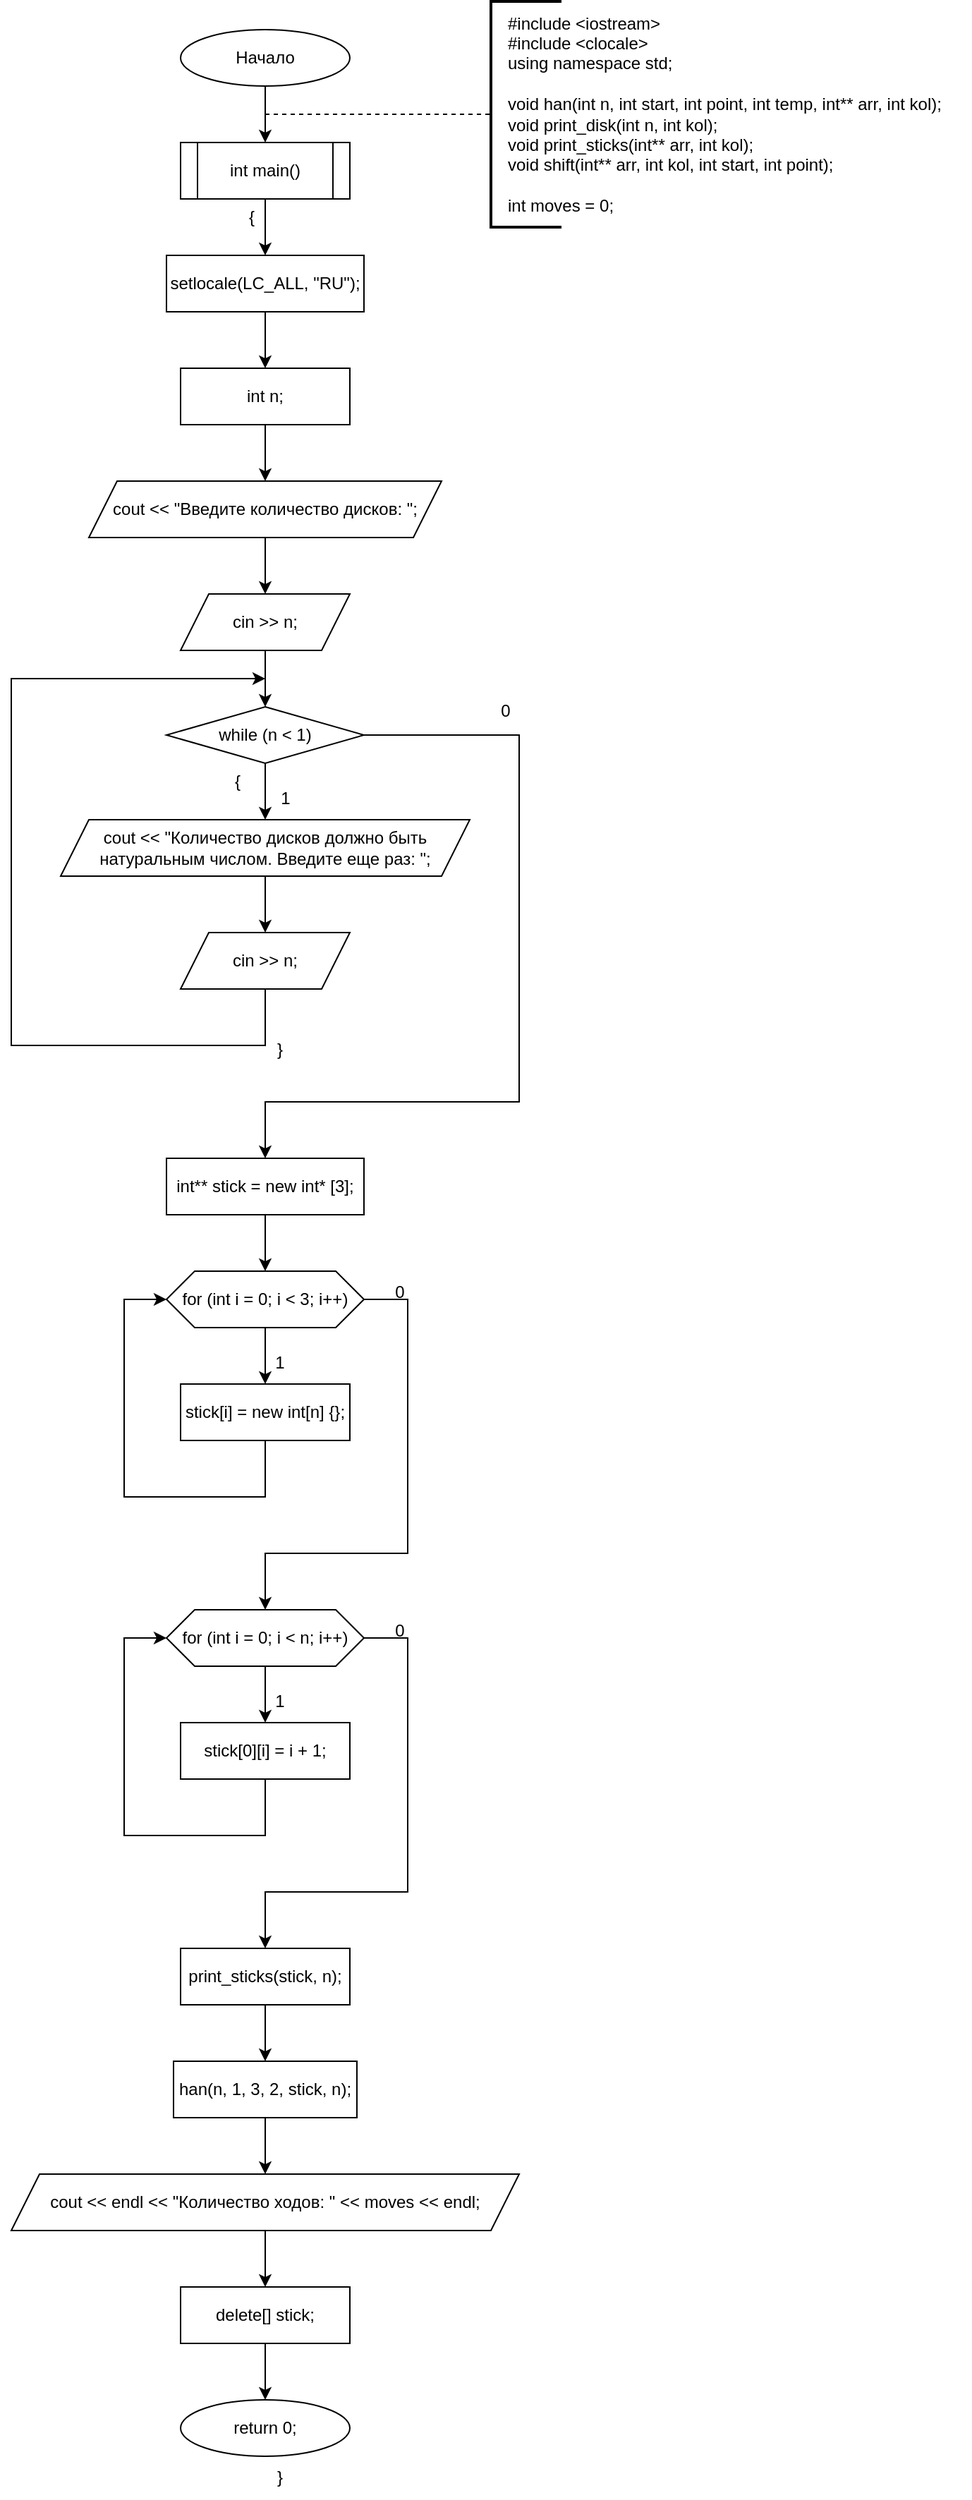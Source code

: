 <mxfile version="25.0.2" pages="5">
  <diagram name="main" id="R-XCf1FRKhRP9_Hldng-">
    <mxGraphModel dx="1985" dy="1103" grid="1" gridSize="10" guides="1" tooltips="1" connect="1" arrows="1" fold="1" page="1" pageScale="1" pageWidth="827" pageHeight="1169" math="0" shadow="0">
      <root>
        <mxCell id="0" />
        <mxCell id="1" parent="0" />
        <mxCell id="H9rhtWpWF6AM6VEwLBvT-4" value="" style="edgeStyle=orthogonalEdgeStyle;rounded=0;orthogonalLoop=1;jettySize=auto;html=1;" parent="1" source="H9rhtWpWF6AM6VEwLBvT-2" target="H9rhtWpWF6AM6VEwLBvT-3" edge="1">
          <mxGeometry relative="1" as="geometry" />
        </mxCell>
        <mxCell id="H9rhtWpWF6AM6VEwLBvT-2" value="Начало" style="ellipse;whiteSpace=wrap;html=1;" parent="1" vertex="1">
          <mxGeometry x="340" y="40" width="120" height="40" as="geometry" />
        </mxCell>
        <mxCell id="H9rhtWpWF6AM6VEwLBvT-10" value="" style="edgeStyle=orthogonalEdgeStyle;rounded=0;orthogonalLoop=1;jettySize=auto;html=1;" parent="1" source="H9rhtWpWF6AM6VEwLBvT-3" target="H9rhtWpWF6AM6VEwLBvT-9" edge="1">
          <mxGeometry relative="1" as="geometry" />
        </mxCell>
        <mxCell id="H9rhtWpWF6AM6VEwLBvT-3" value="int main()" style="shape=process;whiteSpace=wrap;html=1;backgroundOutline=1;" parent="1" vertex="1">
          <mxGeometry x="340" y="120" width="120" height="40" as="geometry" />
        </mxCell>
        <mxCell id="H9rhtWpWF6AM6VEwLBvT-6" value="" style="strokeWidth=2;html=1;shape=mxgraph.flowchart.annotation_1;align=left;pointerEvents=1;" parent="1" vertex="1">
          <mxGeometry x="560" y="20" width="50" height="160" as="geometry" />
        </mxCell>
        <mxCell id="H9rhtWpWF6AM6VEwLBvT-7" value="&lt;div&gt;#include &amp;lt;iostream&amp;gt;&lt;/div&gt;&lt;div&gt;#include &amp;lt;clocale&amp;gt;&lt;/div&gt;&lt;div&gt;using namespace std;&lt;/div&gt;&lt;div&gt;&lt;br&gt;&lt;/div&gt;&lt;div&gt;void han(int n, int start, int point, int temp, int** arr, int kol);&lt;/div&gt;&lt;div&gt;void print_disk(int n, int kol);&lt;/div&gt;&lt;div&gt;void print_sticks(int** arr, int kol);&lt;/div&gt;&lt;div&gt;void shift(int** arr, int kol, int start, int point);&lt;/div&gt;&lt;div&gt;&lt;br&gt;&lt;/div&gt;&lt;div&gt;int moves = 0;&lt;/div&gt;" style="text;html=1;align=left;verticalAlign=middle;resizable=0;points=[];autosize=1;strokeColor=none;fillColor=none;" parent="1" vertex="1">
          <mxGeometry x="570" y="20" width="330" height="160" as="geometry" />
        </mxCell>
        <mxCell id="H9rhtWpWF6AM6VEwLBvT-8" value="" style="endArrow=none;dashed=1;html=1;rounded=0;entryX=0;entryY=0.5;entryDx=0;entryDy=0;entryPerimeter=0;" parent="1" target="H9rhtWpWF6AM6VEwLBvT-6" edge="1">
          <mxGeometry width="50" height="50" relative="1" as="geometry">
            <mxPoint x="400" y="100" as="sourcePoint" />
            <mxPoint x="540" y="90" as="targetPoint" />
          </mxGeometry>
        </mxCell>
        <mxCell id="H9rhtWpWF6AM6VEwLBvT-13" value="" style="edgeStyle=orthogonalEdgeStyle;rounded=0;orthogonalLoop=1;jettySize=auto;html=1;" parent="1" source="H9rhtWpWF6AM6VEwLBvT-9" target="H9rhtWpWF6AM6VEwLBvT-12" edge="1">
          <mxGeometry relative="1" as="geometry" />
        </mxCell>
        <mxCell id="H9rhtWpWF6AM6VEwLBvT-9" value="setlocale(LC_ALL, &quot;RU&quot;);" style="whiteSpace=wrap;html=1;" parent="1" vertex="1">
          <mxGeometry x="330" y="200" width="140" height="40" as="geometry" />
        </mxCell>
        <mxCell id="H9rhtWpWF6AM6VEwLBvT-11" value="{" style="text;html=1;align=center;verticalAlign=middle;resizable=0;points=[];autosize=1;strokeColor=none;fillColor=none;" parent="1" vertex="1">
          <mxGeometry x="375" y="158" width="30" height="30" as="geometry" />
        </mxCell>
        <mxCell id="H9rhtWpWF6AM6VEwLBvT-15" value="" style="edgeStyle=orthogonalEdgeStyle;rounded=0;orthogonalLoop=1;jettySize=auto;html=1;" parent="1" source="H9rhtWpWF6AM6VEwLBvT-12" target="H9rhtWpWF6AM6VEwLBvT-14" edge="1">
          <mxGeometry relative="1" as="geometry" />
        </mxCell>
        <mxCell id="H9rhtWpWF6AM6VEwLBvT-12" value="int n;" style="whiteSpace=wrap;html=1;" parent="1" vertex="1">
          <mxGeometry x="340" y="280" width="120" height="40" as="geometry" />
        </mxCell>
        <mxCell id="H9rhtWpWF6AM6VEwLBvT-17" value="" style="edgeStyle=orthogonalEdgeStyle;rounded=0;orthogonalLoop=1;jettySize=auto;html=1;" parent="1" source="H9rhtWpWF6AM6VEwLBvT-14" target="H9rhtWpWF6AM6VEwLBvT-16" edge="1">
          <mxGeometry relative="1" as="geometry" />
        </mxCell>
        <mxCell id="H9rhtWpWF6AM6VEwLBvT-14" value="cout &amp;lt;&amp;lt; &quot;Введите количество дисков: &quot;;" style="shape=parallelogram;perimeter=parallelogramPerimeter;whiteSpace=wrap;html=1;fixedSize=1;" parent="1" vertex="1">
          <mxGeometry x="275" y="360" width="250" height="40" as="geometry" />
        </mxCell>
        <mxCell id="H9rhtWpWF6AM6VEwLBvT-19" value="" style="edgeStyle=orthogonalEdgeStyle;rounded=0;orthogonalLoop=1;jettySize=auto;html=1;" parent="1" source="H9rhtWpWF6AM6VEwLBvT-16" target="H9rhtWpWF6AM6VEwLBvT-18" edge="1">
          <mxGeometry relative="1" as="geometry" />
        </mxCell>
        <mxCell id="H9rhtWpWF6AM6VEwLBvT-16" value="cin &amp;gt;&amp;gt; n;" style="shape=parallelogram;perimeter=parallelogramPerimeter;whiteSpace=wrap;html=1;fixedSize=1;" parent="1" vertex="1">
          <mxGeometry x="340" y="440" width="120" height="40" as="geometry" />
        </mxCell>
        <mxCell id="H9rhtWpWF6AM6VEwLBvT-21" value="" style="edgeStyle=orthogonalEdgeStyle;rounded=0;orthogonalLoop=1;jettySize=auto;html=1;" parent="1" source="H9rhtWpWF6AM6VEwLBvT-18" target="H9rhtWpWF6AM6VEwLBvT-20" edge="1">
          <mxGeometry relative="1" as="geometry" />
        </mxCell>
        <mxCell id="H9rhtWpWF6AM6VEwLBvT-28" style="edgeStyle=orthogonalEdgeStyle;rounded=0;orthogonalLoop=1;jettySize=auto;html=1;entryX=0.5;entryY=0;entryDx=0;entryDy=0;" parent="1" source="H9rhtWpWF6AM6VEwLBvT-18" target="_geoBG7OZAHI1OZU9FID-2" edge="1">
          <mxGeometry relative="1" as="geometry">
            <mxPoint x="400" y="840" as="targetPoint" />
            <Array as="points">
              <mxPoint x="580" y="540" />
              <mxPoint x="580" y="800" />
              <mxPoint x="400" y="800" />
            </Array>
          </mxGeometry>
        </mxCell>
        <mxCell id="H9rhtWpWF6AM6VEwLBvT-18" value="while (n &amp;lt; 1)" style="rhombus;whiteSpace=wrap;html=1;" parent="1" vertex="1">
          <mxGeometry x="330" y="520" width="140" height="40" as="geometry" />
        </mxCell>
        <mxCell id="H9rhtWpWF6AM6VEwLBvT-26" value="" style="edgeStyle=orthogonalEdgeStyle;rounded=0;orthogonalLoop=1;jettySize=auto;html=1;" parent="1" source="H9rhtWpWF6AM6VEwLBvT-20" target="H9rhtWpWF6AM6VEwLBvT-25" edge="1">
          <mxGeometry relative="1" as="geometry" />
        </mxCell>
        <mxCell id="H9rhtWpWF6AM6VEwLBvT-20" value="cout &amp;lt;&amp;lt; &quot;Количество дисков должно быть натуральным числом. Введите еще раз: &quot;;" style="shape=parallelogram;perimeter=parallelogramPerimeter;whiteSpace=wrap;html=1;fixedSize=1;" parent="1" vertex="1">
          <mxGeometry x="255" y="600" width="290" height="40" as="geometry" />
        </mxCell>
        <mxCell id="H9rhtWpWF6AM6VEwLBvT-22" value="{" style="text;html=1;align=center;verticalAlign=middle;resizable=0;points=[];autosize=1;strokeColor=none;fillColor=none;" parent="1" vertex="1">
          <mxGeometry x="365" y="558" width="30" height="30" as="geometry" />
        </mxCell>
        <mxCell id="H9rhtWpWF6AM6VEwLBvT-24" value="1" style="text;html=1;align=center;verticalAlign=middle;resizable=0;points=[];autosize=1;strokeColor=none;fillColor=none;" parent="1" vertex="1">
          <mxGeometry x="399" y="570" width="30" height="30" as="geometry" />
        </mxCell>
        <mxCell id="H9rhtWpWF6AM6VEwLBvT-27" style="edgeStyle=orthogonalEdgeStyle;rounded=0;orthogonalLoop=1;jettySize=auto;html=1;" parent="1" source="H9rhtWpWF6AM6VEwLBvT-25" edge="1">
          <mxGeometry relative="1" as="geometry">
            <mxPoint x="400" y="500" as="targetPoint" />
            <Array as="points">
              <mxPoint x="400" y="760" />
              <mxPoint x="220" y="760" />
              <mxPoint x="220" y="500" />
              <mxPoint x="310" y="500" />
            </Array>
          </mxGeometry>
        </mxCell>
        <mxCell id="H9rhtWpWF6AM6VEwLBvT-25" value="cin &amp;gt;&amp;gt; n;" style="shape=parallelogram;perimeter=parallelogramPerimeter;whiteSpace=wrap;html=1;fixedSize=1;" parent="1" vertex="1">
          <mxGeometry x="340" y="680" width="120" height="40" as="geometry" />
        </mxCell>
        <mxCell id="H9rhtWpWF6AM6VEwLBvT-29" value="0" style="text;html=1;align=center;verticalAlign=middle;resizable=0;points=[];autosize=1;strokeColor=none;fillColor=none;" parent="1" vertex="1">
          <mxGeometry x="555" y="508" width="30" height="30" as="geometry" />
        </mxCell>
        <mxCell id="H9rhtWpWF6AM6VEwLBvT-30" value="}" style="text;html=1;align=center;verticalAlign=middle;resizable=0;points=[];autosize=1;strokeColor=none;fillColor=none;" parent="1" vertex="1">
          <mxGeometry x="395" y="748" width="30" height="30" as="geometry" />
        </mxCell>
        <mxCell id="_geoBG7OZAHI1OZU9FID-4" value="" style="edgeStyle=orthogonalEdgeStyle;rounded=0;orthogonalLoop=1;jettySize=auto;html=1;" parent="1" source="_geoBG7OZAHI1OZU9FID-2" target="_geoBG7OZAHI1OZU9FID-3" edge="1">
          <mxGeometry relative="1" as="geometry" />
        </mxCell>
        <mxCell id="_geoBG7OZAHI1OZU9FID-2" value="int** stick = new int* [3];" style="rounded=0;whiteSpace=wrap;html=1;" parent="1" vertex="1">
          <mxGeometry x="330" y="840" width="140" height="40" as="geometry" />
        </mxCell>
        <mxCell id="_geoBG7OZAHI1OZU9FID-6" value="" style="edgeStyle=orthogonalEdgeStyle;rounded=0;orthogonalLoop=1;jettySize=auto;html=1;" parent="1" source="_geoBG7OZAHI1OZU9FID-3" target="_geoBG7OZAHI1OZU9FID-5" edge="1">
          <mxGeometry relative="1" as="geometry" />
        </mxCell>
        <mxCell id="_geoBG7OZAHI1OZU9FID-9" style="edgeStyle=orthogonalEdgeStyle;rounded=0;orthogonalLoop=1;jettySize=auto;html=1;entryX=0.5;entryY=0;entryDx=0;entryDy=0;" parent="1" source="_geoBG7OZAHI1OZU9FID-3" target="_geoBG7OZAHI1OZU9FID-13" edge="1">
          <mxGeometry relative="1" as="geometry">
            <mxPoint x="400" y="1160" as="targetPoint" />
            <Array as="points">
              <mxPoint x="501" y="940" />
              <mxPoint x="501" y="1120" />
              <mxPoint x="400" y="1120" />
            </Array>
          </mxGeometry>
        </mxCell>
        <mxCell id="_geoBG7OZAHI1OZU9FID-3" value="for (int i = 0; i &amp;lt; 3; i++)" style="shape=hexagon;perimeter=hexagonPerimeter2;whiteSpace=wrap;html=1;fixedSize=1;rounded=0;" parent="1" vertex="1">
          <mxGeometry x="330" y="920" width="140" height="40" as="geometry" />
        </mxCell>
        <mxCell id="_geoBG7OZAHI1OZU9FID-8" style="edgeStyle=orthogonalEdgeStyle;rounded=0;orthogonalLoop=1;jettySize=auto;html=1;entryX=0;entryY=0.5;entryDx=0;entryDy=0;" parent="1" source="_geoBG7OZAHI1OZU9FID-5" target="_geoBG7OZAHI1OZU9FID-3" edge="1">
          <mxGeometry relative="1" as="geometry">
            <Array as="points">
              <mxPoint x="400" y="1080" />
              <mxPoint x="300" y="1080" />
              <mxPoint x="300" y="940" />
            </Array>
          </mxGeometry>
        </mxCell>
        <mxCell id="_geoBG7OZAHI1OZU9FID-5" value="stick[i] = new int[n] {};" style="whiteSpace=wrap;html=1;rounded=0;" parent="1" vertex="1">
          <mxGeometry x="340" y="1000" width="120" height="40" as="geometry" />
        </mxCell>
        <mxCell id="_geoBG7OZAHI1OZU9FID-7" value="1" style="text;html=1;align=center;verticalAlign=middle;resizable=0;points=[];autosize=1;strokeColor=none;fillColor=none;" parent="1" vertex="1">
          <mxGeometry x="395" y="970" width="30" height="30" as="geometry" />
        </mxCell>
        <mxCell id="_geoBG7OZAHI1OZU9FID-10" value="0" style="text;html=1;align=center;verticalAlign=middle;resizable=0;points=[];autosize=1;strokeColor=none;fillColor=none;" parent="1" vertex="1">
          <mxGeometry x="480" y="920" width="30" height="30" as="geometry" />
        </mxCell>
        <mxCell id="_geoBG7OZAHI1OZU9FID-11" value="" style="edgeStyle=orthogonalEdgeStyle;rounded=0;orthogonalLoop=1;jettySize=auto;html=1;" parent="1" source="_geoBG7OZAHI1OZU9FID-13" target="_geoBG7OZAHI1OZU9FID-15" edge="1">
          <mxGeometry relative="1" as="geometry" />
        </mxCell>
        <mxCell id="_geoBG7OZAHI1OZU9FID-12" style="edgeStyle=orthogonalEdgeStyle;rounded=0;orthogonalLoop=1;jettySize=auto;html=1;" parent="1" source="_geoBG7OZAHI1OZU9FID-13" target="_geoBG7OZAHI1OZU9FID-18" edge="1">
          <mxGeometry relative="1" as="geometry">
            <mxPoint x="400" y="1400" as="targetPoint" />
            <Array as="points">
              <mxPoint x="501" y="1180" />
              <mxPoint x="501" y="1360" />
            </Array>
          </mxGeometry>
        </mxCell>
        <mxCell id="_geoBG7OZAHI1OZU9FID-13" value="for (int i = 0; i &amp;lt; n; i++)" style="shape=hexagon;perimeter=hexagonPerimeter2;whiteSpace=wrap;html=1;fixedSize=1;rounded=0;" parent="1" vertex="1">
          <mxGeometry x="330" y="1160" width="140" height="40" as="geometry" />
        </mxCell>
        <mxCell id="_geoBG7OZAHI1OZU9FID-14" style="edgeStyle=orthogonalEdgeStyle;rounded=0;orthogonalLoop=1;jettySize=auto;html=1;entryX=0;entryY=0.5;entryDx=0;entryDy=0;" parent="1" source="_geoBG7OZAHI1OZU9FID-15" target="_geoBG7OZAHI1OZU9FID-13" edge="1">
          <mxGeometry relative="1" as="geometry">
            <Array as="points">
              <mxPoint x="400" y="1320" />
              <mxPoint x="300" y="1320" />
              <mxPoint x="300" y="1180" />
            </Array>
          </mxGeometry>
        </mxCell>
        <mxCell id="_geoBG7OZAHI1OZU9FID-15" value="stick[0][i] = i + 1;" style="whiteSpace=wrap;html=1;rounded=0;" parent="1" vertex="1">
          <mxGeometry x="340" y="1240" width="120" height="40" as="geometry" />
        </mxCell>
        <mxCell id="_geoBG7OZAHI1OZU9FID-16" value="1" style="text;html=1;align=center;verticalAlign=middle;resizable=0;points=[];autosize=1;strokeColor=none;fillColor=none;" parent="1" vertex="1">
          <mxGeometry x="395" y="1210" width="30" height="30" as="geometry" />
        </mxCell>
        <mxCell id="_geoBG7OZAHI1OZU9FID-17" value="0" style="text;html=1;align=center;verticalAlign=middle;resizable=0;points=[];autosize=1;strokeColor=none;fillColor=none;" parent="1" vertex="1">
          <mxGeometry x="480" y="1160" width="30" height="30" as="geometry" />
        </mxCell>
        <mxCell id="_geoBG7OZAHI1OZU9FID-20" value="" style="edgeStyle=orthogonalEdgeStyle;rounded=0;orthogonalLoop=1;jettySize=auto;html=1;" parent="1" source="_geoBG7OZAHI1OZU9FID-18" target="_geoBG7OZAHI1OZU9FID-19" edge="1">
          <mxGeometry relative="1" as="geometry" />
        </mxCell>
        <mxCell id="_geoBG7OZAHI1OZU9FID-18" value="print_sticks(stick, n);" style="rounded=0;whiteSpace=wrap;html=1;" parent="1" vertex="1">
          <mxGeometry x="340" y="1400" width="120" height="40" as="geometry" />
        </mxCell>
        <mxCell id="_geoBG7OZAHI1OZU9FID-22" value="" style="edgeStyle=orthogonalEdgeStyle;rounded=0;orthogonalLoop=1;jettySize=auto;html=1;" parent="1" source="_geoBG7OZAHI1OZU9FID-19" target="_geoBG7OZAHI1OZU9FID-21" edge="1">
          <mxGeometry relative="1" as="geometry" />
        </mxCell>
        <mxCell id="_geoBG7OZAHI1OZU9FID-19" value="han(n, 1, 3, 2, stick, n);" style="whiteSpace=wrap;html=1;rounded=0;" parent="1" vertex="1">
          <mxGeometry x="335" y="1480" width="130" height="40" as="geometry" />
        </mxCell>
        <mxCell id="_geoBG7OZAHI1OZU9FID-26" value="" style="edgeStyle=orthogonalEdgeStyle;rounded=0;orthogonalLoop=1;jettySize=auto;html=1;" parent="1" source="_geoBG7OZAHI1OZU9FID-21" target="_geoBG7OZAHI1OZU9FID-25" edge="1">
          <mxGeometry relative="1" as="geometry" />
        </mxCell>
        <mxCell id="_geoBG7OZAHI1OZU9FID-21" value="cout &amp;lt;&amp;lt; endl &amp;lt;&amp;lt; &quot;Количество ходов: &quot; &amp;lt;&amp;lt; moves &amp;lt;&amp;lt; endl;" style="shape=parallelogram;perimeter=parallelogramPerimeter;whiteSpace=wrap;html=1;fixedSize=1;rounded=0;" parent="1" vertex="1">
          <mxGeometry x="220" y="1560" width="360" height="40" as="geometry" />
        </mxCell>
        <mxCell id="_geoBG7OZAHI1OZU9FID-29" style="edgeStyle=orthogonalEdgeStyle;rounded=0;orthogonalLoop=1;jettySize=auto;html=1;entryX=0.5;entryY=0;entryDx=0;entryDy=0;" parent="1" source="_geoBG7OZAHI1OZU9FID-25" target="_geoBG7OZAHI1OZU9FID-27" edge="1">
          <mxGeometry relative="1" as="geometry" />
        </mxCell>
        <mxCell id="_geoBG7OZAHI1OZU9FID-25" value="delete[] stick;" style="whiteSpace=wrap;html=1;rounded=0;" parent="1" vertex="1">
          <mxGeometry x="340" y="1640" width="120" height="40" as="geometry" />
        </mxCell>
        <mxCell id="_geoBG7OZAHI1OZU9FID-27" value="return 0;" style="ellipse;whiteSpace=wrap;html=1;" parent="1" vertex="1">
          <mxGeometry x="340" y="1720" width="120" height="40" as="geometry" />
        </mxCell>
        <mxCell id="_geoBG7OZAHI1OZU9FID-28" value="}" style="text;html=1;align=center;verticalAlign=middle;resizable=0;points=[];autosize=1;strokeColor=none;fillColor=none;" parent="1" vertex="1">
          <mxGeometry x="395" y="1760" width="30" height="30" as="geometry" />
        </mxCell>
      </root>
    </mxGraphModel>
  </diagram>
  <diagram id="Rl37khJuwV0QzOeDqt1m" name="han">
    <mxGraphModel dx="1290" dy="717" grid="1" gridSize="10" guides="1" tooltips="1" connect="1" arrows="1" fold="1" page="1" pageScale="1" pageWidth="827" pageHeight="1169" math="0" shadow="0">
      <root>
        <mxCell id="0" />
        <mxCell id="1" parent="0" />
        <mxCell id="Od5oC1BfrDdQbrpuOZlJ-1" value="" style="group" vertex="1" connectable="0" parent="1">
          <mxGeometry x="150" y="118" width="490" height="652" as="geometry" />
        </mxCell>
        <mxCell id="5HKMuOmTDqT0UAGxYHSq-4" value="" style="edgeStyle=orthogonalEdgeStyle;rounded=0;orthogonalLoop=1;jettySize=auto;html=1;" parent="Od5oC1BfrDdQbrpuOZlJ-1" source="5HKMuOmTDqT0UAGxYHSq-2" target="5HKMuOmTDqT0UAGxYHSq-3" edge="1">
          <mxGeometry relative="1" as="geometry" />
        </mxCell>
        <mxCell id="5HKMuOmTDqT0UAGxYHSq-2" value="void han(int n, int start, int point, int temp, int** arr, int kol)" style="shape=process;whiteSpace=wrap;html=1;backgroundOutline=1;" parent="Od5oC1BfrDdQbrpuOZlJ-1" vertex="1">
          <mxGeometry x="90" width="400" height="40" as="geometry" />
        </mxCell>
        <mxCell id="5HKMuOmTDqT0UAGxYHSq-7" value="" style="edgeStyle=orthogonalEdgeStyle;rounded=0;orthogonalLoop=1;jettySize=auto;html=1;exitX=0;exitY=0.5;exitDx=0;exitDy=0;" parent="Od5oC1BfrDdQbrpuOZlJ-1" source="5HKMuOmTDqT0UAGxYHSq-3" target="egmDh6zG08twZ_tDD0Bn-2" edge="1">
          <mxGeometry relative="1" as="geometry">
            <mxPoint x="170.067" y="162" as="targetPoint" />
          </mxGeometry>
        </mxCell>
        <mxCell id="egmDh6zG08twZ_tDD0Bn-15" style="edgeStyle=orthogonalEdgeStyle;rounded=0;orthogonalLoop=1;jettySize=auto;html=1;" parent="Od5oC1BfrDdQbrpuOZlJ-1" source="5HKMuOmTDqT0UAGxYHSq-3" edge="1">
          <mxGeometry relative="1" as="geometry">
            <mxPoint x="290" y="542" as="targetPoint" />
            <Array as="points">
              <mxPoint x="450" y="102" />
              <mxPoint x="450" y="542" />
            </Array>
          </mxGeometry>
        </mxCell>
        <mxCell id="5HKMuOmTDqT0UAGxYHSq-3" value="if (n != 0)" style="rhombus;whiteSpace=wrap;html=1;" parent="Od5oC1BfrDdQbrpuOZlJ-1" vertex="1">
          <mxGeometry x="250" y="82" width="80" height="40" as="geometry" />
        </mxCell>
        <mxCell id="5HKMuOmTDqT0UAGxYHSq-5" value="{" style="text;html=1;align=center;verticalAlign=middle;resizable=0;points=[];autosize=1;strokeColor=none;fillColor=none;" parent="Od5oC1BfrDdQbrpuOZlJ-1" vertex="1">
          <mxGeometry x="265" y="40" width="30" height="30" as="geometry" />
        </mxCell>
        <mxCell id="5HKMuOmTDqT0UAGxYHSq-10" value="{" style="text;html=1;align=center;verticalAlign=middle;resizable=0;points=[];autosize=1;strokeColor=none;fillColor=none;" parent="Od5oC1BfrDdQbrpuOZlJ-1" vertex="1">
          <mxGeometry x="100" y="132" width="30" height="30" as="geometry" />
        </mxCell>
        <mxCell id="5HKMuOmTDqT0UAGxYHSq-11" value="1" style="text;html=1;align=center;verticalAlign=middle;resizable=0;points=[];autosize=1;strokeColor=none;fillColor=none;" parent="Od5oC1BfrDdQbrpuOZlJ-1" vertex="1">
          <mxGeometry x="125" y="80" width="30" height="30" as="geometry" />
        </mxCell>
        <mxCell id="jeJvNQFjhEywcD10yynz-7" value="0" style="text;html=1;align=center;verticalAlign=middle;resizable=0;points=[];autosize=1;strokeColor=none;fillColor=none;" parent="Od5oC1BfrDdQbrpuOZlJ-1" vertex="1">
          <mxGeometry x="420" y="80" width="30" height="30" as="geometry" />
        </mxCell>
        <mxCell id="jeJvNQFjhEywcD10yynz-9" value="" style="endArrow=classic;html=1;rounded=0;entryX=0.5;entryY=0;entryDx=0;entryDy=0;" parent="Od5oC1BfrDdQbrpuOZlJ-1" target="kvyZ3ZfahlJBGyCsfPPE-1" edge="1">
          <mxGeometry width="50" height="50" relative="1" as="geometry">
            <mxPoint x="290" y="542" as="sourcePoint" />
            <mxPoint x="290" y="582" as="targetPoint" />
          </mxGeometry>
        </mxCell>
        <mxCell id="kvyZ3ZfahlJBGyCsfPPE-1" value="return;" style="ellipse;whiteSpace=wrap;html=1;" parent="Od5oC1BfrDdQbrpuOZlJ-1" vertex="1">
          <mxGeometry x="230" y="582" width="120" height="40" as="geometry" />
        </mxCell>
        <mxCell id="kvyZ3ZfahlJBGyCsfPPE-2" value="}" style="text;html=1;align=center;verticalAlign=middle;resizable=0;points=[];autosize=1;strokeColor=none;fillColor=none;" parent="Od5oC1BfrDdQbrpuOZlJ-1" vertex="1">
          <mxGeometry x="275" y="622" width="30" height="30" as="geometry" />
        </mxCell>
        <mxCell id="egmDh6zG08twZ_tDD0Bn-4" value="" style="edgeStyle=orthogonalEdgeStyle;rounded=0;orthogonalLoop=1;jettySize=auto;html=1;" parent="Od5oC1BfrDdQbrpuOZlJ-1" source="egmDh6zG08twZ_tDD0Bn-2" target="egmDh6zG08twZ_tDD0Bn-3" edge="1">
          <mxGeometry relative="1" as="geometry" />
        </mxCell>
        <mxCell id="egmDh6zG08twZ_tDD0Bn-2" value="han(n - 1, start, temp, point, arr, kol);" style="rounded=0;whiteSpace=wrap;html=1;" parent="Od5oC1BfrDdQbrpuOZlJ-1" vertex="1">
          <mxGeometry x="20" y="162" width="220" height="40" as="geometry" />
        </mxCell>
        <mxCell id="egmDh6zG08twZ_tDD0Bn-6" value="" style="edgeStyle=orthogonalEdgeStyle;rounded=0;orthogonalLoop=1;jettySize=auto;html=1;" parent="Od5oC1BfrDdQbrpuOZlJ-1" source="egmDh6zG08twZ_tDD0Bn-3" target="egmDh6zG08twZ_tDD0Bn-5" edge="1">
          <mxGeometry relative="1" as="geometry" />
        </mxCell>
        <mxCell id="egmDh6zG08twZ_tDD0Bn-3" value="cout &amp;lt;&amp;lt; start &amp;lt;&amp;lt; &quot; =&amp;gt; &quot; &amp;lt;&amp;lt; point &amp;lt;&amp;lt; endl;" style="shape=parallelogram;perimeter=parallelogramPerimeter;whiteSpace=wrap;html=1;fixedSize=1;rounded=0;" parent="Od5oC1BfrDdQbrpuOZlJ-1" vertex="1">
          <mxGeometry y="225" width="260" height="40" as="geometry" />
        </mxCell>
        <mxCell id="egmDh6zG08twZ_tDD0Bn-8" value="" style="edgeStyle=orthogonalEdgeStyle;rounded=0;orthogonalLoop=1;jettySize=auto;html=1;" parent="Od5oC1BfrDdQbrpuOZlJ-1" source="egmDh6zG08twZ_tDD0Bn-5" target="egmDh6zG08twZ_tDD0Bn-7" edge="1">
          <mxGeometry relative="1" as="geometry" />
        </mxCell>
        <mxCell id="egmDh6zG08twZ_tDD0Bn-5" value="moves++;" style="whiteSpace=wrap;html=1;rounded=0;" parent="Od5oC1BfrDdQbrpuOZlJ-1" vertex="1">
          <mxGeometry x="70" y="282" width="120" height="40" as="geometry" />
        </mxCell>
        <mxCell id="egmDh6zG08twZ_tDD0Bn-10" value="" style="edgeStyle=orthogonalEdgeStyle;rounded=0;orthogonalLoop=1;jettySize=auto;html=1;" parent="Od5oC1BfrDdQbrpuOZlJ-1" source="egmDh6zG08twZ_tDD0Bn-7" target="egmDh6zG08twZ_tDD0Bn-9" edge="1">
          <mxGeometry relative="1" as="geometry" />
        </mxCell>
        <mxCell id="egmDh6zG08twZ_tDD0Bn-7" value="shift(arr, kol, start, point);" style="whiteSpace=wrap;html=1;rounded=0;" parent="Od5oC1BfrDdQbrpuOZlJ-1" vertex="1">
          <mxGeometry x="55" y="342" width="150" height="40" as="geometry" />
        </mxCell>
        <mxCell id="egmDh6zG08twZ_tDD0Bn-13" style="edgeStyle=orthogonalEdgeStyle;rounded=0;orthogonalLoop=1;jettySize=auto;html=1;entryX=0.5;entryY=0;entryDx=0;entryDy=0;" parent="Od5oC1BfrDdQbrpuOZlJ-1" source="egmDh6zG08twZ_tDD0Bn-9" target="egmDh6zG08twZ_tDD0Bn-11" edge="1">
          <mxGeometry relative="1" as="geometry" />
        </mxCell>
        <mxCell id="egmDh6zG08twZ_tDD0Bn-9" value="print_sticks(arr, kol);" style="whiteSpace=wrap;html=1;rounded=0;" parent="Od5oC1BfrDdQbrpuOZlJ-1" vertex="1">
          <mxGeometry x="70" y="402" width="120" height="40" as="geometry" />
        </mxCell>
        <mxCell id="egmDh6zG08twZ_tDD0Bn-14" style="edgeStyle=orthogonalEdgeStyle;rounded=0;orthogonalLoop=1;jettySize=auto;html=1;exitX=0.5;exitY=1;exitDx=0;exitDy=0;" parent="Od5oC1BfrDdQbrpuOZlJ-1" source="egmDh6zG08twZ_tDD0Bn-11" edge="1">
          <mxGeometry relative="1" as="geometry">
            <mxPoint x="290" y="542" as="targetPoint" />
            <Array as="points">
              <mxPoint x="130" y="542" />
              <mxPoint x="290" y="542" />
            </Array>
          </mxGeometry>
        </mxCell>
        <mxCell id="egmDh6zG08twZ_tDD0Bn-11" value="han(n - 1, temp, point, start, arr, kol);" style="whiteSpace=wrap;html=1;rounded=0;" parent="Od5oC1BfrDdQbrpuOZlJ-1" vertex="1">
          <mxGeometry x="25" y="462" width="210" height="40" as="geometry" />
        </mxCell>
        <mxCell id="egmDh6zG08twZ_tDD0Bn-16" value="}" style="text;html=1;align=center;verticalAlign=middle;resizable=0;points=[];autosize=1;strokeColor=none;fillColor=none;" parent="Od5oC1BfrDdQbrpuOZlJ-1" vertex="1">
          <mxGeometry x="125" y="500" width="30" height="30" as="geometry" />
        </mxCell>
      </root>
    </mxGraphModel>
  </diagram>
  <diagram id="KoaY_QgnbB4nEegljZz6" name="shift">
    <mxGraphModel dx="2580" dy="1434" grid="1" gridSize="10" guides="1" tooltips="1" connect="1" arrows="1" fold="1" page="1" pageScale="1" pageWidth="827" pageHeight="1169" math="0" shadow="0">
      <root>
        <mxCell id="0" />
        <mxCell id="1" parent="0" />
        <mxCell id="VzZ-gYRMJD3OxCZnXISs-4" value="" style="edgeStyle=orthogonalEdgeStyle;rounded=0;orthogonalLoop=1;jettySize=auto;html=1;" edge="1" parent="1" source="VzZ-gYRMJD3OxCZnXISs-2" target="VzZ-gYRMJD3OxCZnXISs-3">
          <mxGeometry relative="1" as="geometry" />
        </mxCell>
        <mxCell id="VzZ-gYRMJD3OxCZnXISs-2" value="void shift(int** arr, int kol, int start, int point)" style="shape=process;whiteSpace=wrap;html=1;backgroundOutline=1;" vertex="1" parent="1">
          <mxGeometry x="330" y="80" width="300" height="40" as="geometry" />
        </mxCell>
        <mxCell id="9DZunLiw6xgK9AfftxDt-2" value="" style="edgeStyle=orthogonalEdgeStyle;rounded=0;orthogonalLoop=1;jettySize=auto;html=1;" edge="1" parent="1" source="VzZ-gYRMJD3OxCZnXISs-3" target="9DZunLiw6xgK9AfftxDt-1">
          <mxGeometry relative="1" as="geometry" />
        </mxCell>
        <mxCell id="VzZ-gYRMJD3OxCZnXISs-3" value="int* start_stick = arr[start - 1];" style="whiteSpace=wrap;html=1;" vertex="1" parent="1">
          <mxGeometry x="390" y="160" width="180" height="40" as="geometry" />
        </mxCell>
        <mxCell id="VzZ-gYRMJD3OxCZnXISs-5" value="{" style="text;html=1;align=center;verticalAlign=middle;resizable=0;points=[];autosize=1;strokeColor=none;fillColor=none;" vertex="1" parent="1">
          <mxGeometry x="455" y="118" width="30" height="30" as="geometry" />
        </mxCell>
        <mxCell id="9DZunLiw6xgK9AfftxDt-4" value="" style="edgeStyle=orthogonalEdgeStyle;rounded=0;orthogonalLoop=1;jettySize=auto;html=1;" edge="1" parent="1" source="9DZunLiw6xgK9AfftxDt-1" target="9DZunLiw6xgK9AfftxDt-3">
          <mxGeometry relative="1" as="geometry" />
        </mxCell>
        <mxCell id="9DZunLiw6xgK9AfftxDt-1" value="int* point_stick = arr[point - 1];" style="whiteSpace=wrap;html=1;" vertex="1" parent="1">
          <mxGeometry x="390" y="240" width="180" height="40" as="geometry" />
        </mxCell>
        <mxCell id="9DZunLiw6xgK9AfftxDt-8" value="" style="edgeStyle=orthogonalEdgeStyle;rounded=0;orthogonalLoop=1;jettySize=auto;html=1;" edge="1" parent="1" source="9DZunLiw6xgK9AfftxDt-3" target="9DZunLiw6xgK9AfftxDt-7">
          <mxGeometry relative="1" as="geometry" />
        </mxCell>
        <mxCell id="9DZunLiw6xgK9AfftxDt-3" value="int i = 0;" style="whiteSpace=wrap;html=1;" vertex="1" parent="1">
          <mxGeometry x="420" y="320" width="120" height="40" as="geometry" />
        </mxCell>
        <mxCell id="9DZunLiw6xgK9AfftxDt-10" value="" style="edgeStyle=orthogonalEdgeStyle;rounded=0;orthogonalLoop=1;jettySize=auto;html=1;" edge="1" parent="1" source="9DZunLiw6xgK9AfftxDt-7" target="9DZunLiw6xgK9AfftxDt-9">
          <mxGeometry relative="1" as="geometry" />
        </mxCell>
        <mxCell id="9DZunLiw6xgK9AfftxDt-13" style="edgeStyle=orthogonalEdgeStyle;rounded=0;orthogonalLoop=1;jettySize=auto;html=1;" edge="1" parent="1" source="9DZunLiw6xgK9AfftxDt-7" target="9DZunLiw6xgK9AfftxDt-15">
          <mxGeometry relative="1" as="geometry">
            <mxPoint x="480" y="640" as="targetPoint" />
            <Array as="points">
              <mxPoint x="640" y="420" />
              <mxPoint x="640" y="600" />
            </Array>
          </mxGeometry>
        </mxCell>
        <mxCell id="9DZunLiw6xgK9AfftxDt-7" value="while (start_stick[i] == 0)" style="rhombus;whiteSpace=wrap;html=1;" vertex="1" parent="1">
          <mxGeometry x="370" y="400" width="220" height="40" as="geometry" />
        </mxCell>
        <mxCell id="9DZunLiw6xgK9AfftxDt-12" style="edgeStyle=orthogonalEdgeStyle;rounded=0;orthogonalLoop=1;jettySize=auto;html=1;exitX=0.5;exitY=1;exitDx=0;exitDy=0;" edge="1" parent="1" source="9DZunLiw6xgK9AfftxDt-9">
          <mxGeometry relative="1" as="geometry">
            <mxPoint x="480" y="380" as="targetPoint" />
            <Array as="points">
              <mxPoint x="480" y="560" />
              <mxPoint x="340" y="560" />
            </Array>
          </mxGeometry>
        </mxCell>
        <mxCell id="9DZunLiw6xgK9AfftxDt-9" value="i++;" style="whiteSpace=wrap;html=1;" vertex="1" parent="1">
          <mxGeometry x="420" y="480" width="120" height="40" as="geometry" />
        </mxCell>
        <mxCell id="9DZunLiw6xgK9AfftxDt-11" value="1" style="text;html=1;align=center;verticalAlign=middle;resizable=0;points=[];autosize=1;strokeColor=none;fillColor=none;" vertex="1" parent="1">
          <mxGeometry x="480" y="450" width="30" height="30" as="geometry" />
        </mxCell>
        <mxCell id="9DZunLiw6xgK9AfftxDt-14" value="0" style="text;html=1;align=center;verticalAlign=middle;resizable=0;points=[];autosize=1;strokeColor=none;fillColor=none;" vertex="1" parent="1">
          <mxGeometry x="615" y="398" width="30" height="30" as="geometry" />
        </mxCell>
        <mxCell id="9DZunLiw6xgK9AfftxDt-17" value="" style="edgeStyle=orthogonalEdgeStyle;rounded=0;orthogonalLoop=1;jettySize=auto;html=1;" edge="1" parent="1" source="9DZunLiw6xgK9AfftxDt-15" target="9DZunLiw6xgK9AfftxDt-16">
          <mxGeometry relative="1" as="geometry" />
        </mxCell>
        <mxCell id="9DZunLiw6xgK9AfftxDt-15" value="int tmp = start_stick[i];" style="rounded=0;whiteSpace=wrap;html=1;" vertex="1" parent="1">
          <mxGeometry x="415" y="640" width="130" height="40" as="geometry" />
        </mxCell>
        <mxCell id="9DZunLiw6xgK9AfftxDt-18" style="edgeStyle=orthogonalEdgeStyle;rounded=0;orthogonalLoop=1;jettySize=auto;html=1;entryX=0.5;entryY=0;entryDx=0;entryDy=0;" edge="1" parent="1" source="9DZunLiw6xgK9AfftxDt-16" target="9DZunLiw6xgK9AfftxDt-20">
          <mxGeometry relative="1" as="geometry">
            <mxPoint x="480" y="800" as="targetPoint" />
          </mxGeometry>
        </mxCell>
        <mxCell id="9DZunLiw6xgK9AfftxDt-16" value="start_stick[i] = 0;" style="whiteSpace=wrap;html=1;rounded=0;" vertex="1" parent="1">
          <mxGeometry x="420" y="720" width="120" height="40" as="geometry" />
        </mxCell>
        <mxCell id="9DZunLiw6xgK9AfftxDt-19" value="" style="edgeStyle=orthogonalEdgeStyle;rounded=0;orthogonalLoop=1;jettySize=auto;html=1;" edge="1" parent="1" source="9DZunLiw6xgK9AfftxDt-20" target="9DZunLiw6xgK9AfftxDt-23">
          <mxGeometry relative="1" as="geometry" />
        </mxCell>
        <mxCell id="9DZunLiw6xgK9AfftxDt-20" value="i = kol - 1;" style="whiteSpace=wrap;html=1;" vertex="1" parent="1">
          <mxGeometry x="420" y="800" width="120" height="40" as="geometry" />
        </mxCell>
        <mxCell id="9DZunLiw6xgK9AfftxDt-21" value="" style="edgeStyle=orthogonalEdgeStyle;rounded=0;orthogonalLoop=1;jettySize=auto;html=1;" edge="1" parent="1" source="9DZunLiw6xgK9AfftxDt-23" target="9DZunLiw6xgK9AfftxDt-25">
          <mxGeometry relative="1" as="geometry" />
        </mxCell>
        <mxCell id="9DZunLiw6xgK9AfftxDt-22" style="edgeStyle=orthogonalEdgeStyle;rounded=0;orthogonalLoop=1;jettySize=auto;html=1;" edge="1" parent="1" source="9DZunLiw6xgK9AfftxDt-23" target="9DZunLiw6xgK9AfftxDt-29">
          <mxGeometry relative="1" as="geometry">
            <mxPoint x="480" y="1120" as="targetPoint" />
            <Array as="points">
              <mxPoint x="640" y="900" />
              <mxPoint x="640" y="1080" />
            </Array>
          </mxGeometry>
        </mxCell>
        <mxCell id="9DZunLiw6xgK9AfftxDt-23" value="while (point_stick[i] != 0)" style="rhombus;whiteSpace=wrap;html=1;" vertex="1" parent="1">
          <mxGeometry x="370" y="880" width="220" height="40" as="geometry" />
        </mxCell>
        <mxCell id="9DZunLiw6xgK9AfftxDt-24" style="edgeStyle=orthogonalEdgeStyle;rounded=0;orthogonalLoop=1;jettySize=auto;html=1;exitX=0.5;exitY=1;exitDx=0;exitDy=0;" edge="1" parent="1" source="9DZunLiw6xgK9AfftxDt-25">
          <mxGeometry relative="1" as="geometry">
            <mxPoint x="480" y="860" as="targetPoint" />
            <Array as="points">
              <mxPoint x="480" y="1040" />
              <mxPoint x="340" y="1040" />
            </Array>
          </mxGeometry>
        </mxCell>
        <mxCell id="9DZunLiw6xgK9AfftxDt-25" value="i--;" style="whiteSpace=wrap;html=1;" vertex="1" parent="1">
          <mxGeometry x="420" y="960" width="120" height="40" as="geometry" />
        </mxCell>
        <mxCell id="9DZunLiw6xgK9AfftxDt-26" value="1" style="text;html=1;align=center;verticalAlign=middle;resizable=0;points=[];autosize=1;strokeColor=none;fillColor=none;" vertex="1" parent="1">
          <mxGeometry x="480" y="930" width="30" height="30" as="geometry" />
        </mxCell>
        <mxCell id="9DZunLiw6xgK9AfftxDt-27" value="0" style="text;html=1;align=center;verticalAlign=middle;resizable=0;points=[];autosize=1;strokeColor=none;fillColor=none;" vertex="1" parent="1">
          <mxGeometry x="615" y="878" width="30" height="30" as="geometry" />
        </mxCell>
        <mxCell id="9DZunLiw6xgK9AfftxDt-30" style="edgeStyle=orthogonalEdgeStyle;rounded=0;orthogonalLoop=1;jettySize=auto;html=1;" edge="1" parent="1" source="9DZunLiw6xgK9AfftxDt-29" target="9DZunLiw6xgK9AfftxDt-31">
          <mxGeometry relative="1" as="geometry">
            <mxPoint x="480" y="1200" as="targetPoint" />
          </mxGeometry>
        </mxCell>
        <mxCell id="9DZunLiw6xgK9AfftxDt-29" value="point_stick[i] = tmp;" style="rounded=0;whiteSpace=wrap;html=1;" vertex="1" parent="1">
          <mxGeometry x="420" y="1120" width="120" height="40" as="geometry" />
        </mxCell>
        <mxCell id="9DZunLiw6xgK9AfftxDt-31" value="return;" style="ellipse;whiteSpace=wrap;html=1;" vertex="1" parent="1">
          <mxGeometry x="420" y="1200" width="120" height="40" as="geometry" />
        </mxCell>
        <mxCell id="9DZunLiw6xgK9AfftxDt-32" value="}" style="text;html=1;align=center;verticalAlign=middle;resizable=0;points=[];autosize=1;strokeColor=none;fillColor=none;" vertex="1" parent="1">
          <mxGeometry x="475" y="1238" width="30" height="30" as="geometry" />
        </mxCell>
      </root>
    </mxGraphModel>
  </diagram>
  <diagram id="s3IgxIUJ609lLnDvFZEE" name="print_disk">
    <mxGraphModel dx="1720" dy="956" grid="1" gridSize="10" guides="1" tooltips="1" connect="1" arrows="1" fold="1" page="1" pageScale="1" pageWidth="827" pageHeight="1169" math="0" shadow="0">
      <root>
        <mxCell id="0" />
        <mxCell id="1" parent="0" />
        <mxCell id="7sJdaPJEQtWtd3AWFRba-4" value="" style="edgeStyle=orthogonalEdgeStyle;rounded=0;orthogonalLoop=1;jettySize=auto;html=1;" edge="1" parent="1" source="7sJdaPJEQtWtd3AWFRba-2" target="7sJdaPJEQtWtd3AWFRba-3">
          <mxGeometry relative="1" as="geometry" />
        </mxCell>
        <mxCell id="7sJdaPJEQtWtd3AWFRba-2" value="void print_disk(int n, int kol)" style="shape=process;whiteSpace=wrap;html=1;backgroundOutline=1;" vertex="1" parent="1">
          <mxGeometry x="330" y="80" width="220" height="40" as="geometry" />
        </mxCell>
        <mxCell id="7sJdaPJEQtWtd3AWFRba-7" value="" style="edgeStyle=orthogonalEdgeStyle;rounded=0;orthogonalLoop=1;jettySize=auto;html=1;" edge="1" parent="1" source="7sJdaPJEQtWtd3AWFRba-3" target="7sJdaPJEQtWtd3AWFRba-6">
          <mxGeometry relative="1" as="geometry" />
        </mxCell>
        <mxCell id="7sJdaPJEQtWtd3AWFRba-3" value="int max_p = (kol + (kol % 2 == 0)) / 2;" style="whiteSpace=wrap;html=1;" vertex="1" parent="1">
          <mxGeometry x="325" y="160" width="230" height="40" as="geometry" />
        </mxCell>
        <mxCell id="7sJdaPJEQtWtd3AWFRba-5" value="{" style="text;html=1;align=center;verticalAlign=middle;resizable=0;points=[];autosize=1;strokeColor=none;fillColor=none;" vertex="1" parent="1">
          <mxGeometry x="415" y="118" width="30" height="30" as="geometry" />
        </mxCell>
        <mxCell id="7sJdaPJEQtWtd3AWFRba-9" value="" style="edgeStyle=orthogonalEdgeStyle;rounded=0;orthogonalLoop=1;jettySize=auto;html=1;" edge="1" parent="1" source="7sJdaPJEQtWtd3AWFRba-6" target="7sJdaPJEQtWtd3AWFRba-8">
          <mxGeometry relative="1" as="geometry" />
        </mxCell>
        <mxCell id="7sJdaPJEQtWtd3AWFRba-6" value="int tek_p = max_p - n / 2;" style="whiteSpace=wrap;html=1;" vertex="1" parent="1">
          <mxGeometry x="370" y="240" width="140" height="40" as="geometry" />
        </mxCell>
        <mxCell id="7sJdaPJEQtWtd3AWFRba-11" value="" style="edgeStyle=orthogonalEdgeStyle;rounded=0;orthogonalLoop=1;jettySize=auto;html=1;" edge="1" parent="1" source="7sJdaPJEQtWtd3AWFRba-8" target="7sJdaPJEQtWtd3AWFRba-10">
          <mxGeometry relative="1" as="geometry" />
        </mxCell>
        <mxCell id="7sJdaPJEQtWtd3AWFRba-14" style="edgeStyle=orthogonalEdgeStyle;rounded=0;orthogonalLoop=1;jettySize=auto;html=1;" edge="1" parent="1" source="7sJdaPJEQtWtd3AWFRba-8" target="7sJdaPJEQtWtd3AWFRba-16">
          <mxGeometry relative="1" as="geometry">
            <mxPoint x="440" y="560" as="targetPoint" />
            <Array as="points">
              <mxPoint x="560" y="340" />
              <mxPoint x="560" y="520" />
            </Array>
          </mxGeometry>
        </mxCell>
        <mxCell id="7sJdaPJEQtWtd3AWFRba-8" value="for (int i = 1; i &amp;lt;= tek_p; i++)" style="shape=hexagon;perimeter=hexagonPerimeter2;whiteSpace=wrap;html=1;fixedSize=1;" vertex="1" parent="1">
          <mxGeometry x="350" y="320" width="180" height="40" as="geometry" />
        </mxCell>
        <mxCell id="7sJdaPJEQtWtd3AWFRba-13" style="edgeStyle=orthogonalEdgeStyle;rounded=0;orthogonalLoop=1;jettySize=auto;html=1;entryX=0;entryY=0.5;entryDx=0;entryDy=0;" edge="1" parent="1" source="7sJdaPJEQtWtd3AWFRba-10" target="7sJdaPJEQtWtd3AWFRba-8">
          <mxGeometry relative="1" as="geometry">
            <Array as="points">
              <mxPoint x="440" y="480" />
              <mxPoint x="330" y="480" />
              <mxPoint x="330" y="340" />
            </Array>
          </mxGeometry>
        </mxCell>
        <mxCell id="7sJdaPJEQtWtd3AWFRba-10" value="cout &amp;lt;&amp;lt; &#39; &#39;;" style="shape=parallelogram;perimeter=parallelogramPerimeter;whiteSpace=wrap;html=1;fixedSize=1;" vertex="1" parent="1">
          <mxGeometry x="380" y="400" width="120" height="40" as="geometry" />
        </mxCell>
        <mxCell id="7sJdaPJEQtWtd3AWFRba-12" value="1" style="text;html=1;align=center;verticalAlign=middle;resizable=0;points=[];autosize=1;strokeColor=none;fillColor=none;" vertex="1" parent="1">
          <mxGeometry x="435" y="370" width="30" height="30" as="geometry" />
        </mxCell>
        <mxCell id="7sJdaPJEQtWtd3AWFRba-15" value="0" style="text;html=1;align=center;verticalAlign=middle;resizable=0;points=[];autosize=1;strokeColor=none;fillColor=none;" vertex="1" parent="1">
          <mxGeometry x="535" y="318" width="30" height="30" as="geometry" />
        </mxCell>
        <mxCell id="7sJdaPJEQtWtd3AWFRba-17" style="edgeStyle=orthogonalEdgeStyle;rounded=0;orthogonalLoop=1;jettySize=auto;html=1;" edge="1" parent="1" source="7sJdaPJEQtWtd3AWFRba-16" target="7sJdaPJEQtWtd3AWFRba-18">
          <mxGeometry relative="1" as="geometry">
            <mxPoint x="240" y="680" as="targetPoint" />
          </mxGeometry>
        </mxCell>
        <mxCell id="7sJdaPJEQtWtd3AWFRba-25" style="edgeStyle=orthogonalEdgeStyle;rounded=0;orthogonalLoop=1;jettySize=auto;html=1;" edge="1" parent="1" source="7sJdaPJEQtWtd3AWFRba-16" target="7sJdaPJEQtWtd3AWFRba-28">
          <mxGeometry relative="1" as="geometry">
            <mxPoint x="640" y="640" as="targetPoint" />
          </mxGeometry>
        </mxCell>
        <mxCell id="7sJdaPJEQtWtd3AWFRba-16" value="if (n % 2 != 0)" style="rhombus;whiteSpace=wrap;html=1;" vertex="1" parent="1">
          <mxGeometry x="375" y="560" width="130" height="40" as="geometry" />
        </mxCell>
        <mxCell id="7sJdaPJEQtWtd3AWFRba-20" value="" style="edgeStyle=orthogonalEdgeStyle;rounded=0;orthogonalLoop=1;jettySize=auto;html=1;" edge="1" parent="1" source="7sJdaPJEQtWtd3AWFRba-18" target="7sJdaPJEQtWtd3AWFRba-19">
          <mxGeometry relative="1" as="geometry" />
        </mxCell>
        <mxCell id="7sJdaPJEQtWtd3AWFRba-23" style="edgeStyle=orthogonalEdgeStyle;rounded=0;orthogonalLoop=1;jettySize=auto;html=1;exitX=1;exitY=0.5;exitDx=0;exitDy=0;" edge="1" parent="1" source="7sJdaPJEQtWtd3AWFRba-18">
          <mxGeometry relative="1" as="geometry">
            <mxPoint x="440" y="1160" as="targetPoint" />
            <Array as="points">
              <mxPoint x="360" y="660" />
              <mxPoint x="360" y="1160" />
            </Array>
          </mxGeometry>
        </mxCell>
        <mxCell id="7sJdaPJEQtWtd3AWFRba-18" value="for (int i = 1; i &amp;lt;= n; i++)" style="shape=hexagon;perimeter=hexagonPerimeter2;whiteSpace=wrap;html=1;fixedSize=1;" vertex="1" parent="1">
          <mxGeometry x="160" y="640" width="160" height="40" as="geometry" />
        </mxCell>
        <mxCell id="7sJdaPJEQtWtd3AWFRba-22" style="edgeStyle=orthogonalEdgeStyle;rounded=0;orthogonalLoop=1;jettySize=auto;html=1;entryX=0;entryY=0.5;entryDx=0;entryDy=0;" edge="1" parent="1" source="7sJdaPJEQtWtd3AWFRba-19" target="7sJdaPJEQtWtd3AWFRba-18">
          <mxGeometry relative="1" as="geometry">
            <Array as="points">
              <mxPoint x="240" y="800" />
              <mxPoint x="140" y="800" />
              <mxPoint x="140" y="660" />
            </Array>
          </mxGeometry>
        </mxCell>
        <mxCell id="7sJdaPJEQtWtd3AWFRba-19" value="cout &amp;lt;&amp;lt; &#39;*&#39;;" style="shape=parallelogram;perimeter=parallelogramPerimeter;whiteSpace=wrap;html=1;fixedSize=1;" vertex="1" parent="1">
          <mxGeometry x="180" y="720" width="120" height="40" as="geometry" />
        </mxCell>
        <mxCell id="7sJdaPJEQtWtd3AWFRba-21" value="1" style="text;html=1;align=center;verticalAlign=middle;resizable=0;points=[];autosize=1;strokeColor=none;fillColor=none;" vertex="1" parent="1">
          <mxGeometry x="245" y="692" width="30" height="30" as="geometry" />
        </mxCell>
        <mxCell id="7sJdaPJEQtWtd3AWFRba-24" value="0" style="text;html=1;align=center;verticalAlign=middle;resizable=0;points=[];autosize=1;strokeColor=none;fillColor=none;" vertex="1" parent="1">
          <mxGeometry x="340" y="630" width="30" height="30" as="geometry" />
        </mxCell>
        <mxCell id="7sJdaPJEQtWtd3AWFRba-26" value="1" style="text;html=1;align=center;verticalAlign=middle;resizable=0;points=[];autosize=1;strokeColor=none;fillColor=none;" vertex="1" parent="1">
          <mxGeometry x="230" y="555" width="30" height="30" as="geometry" />
        </mxCell>
        <mxCell id="7sJdaPJEQtWtd3AWFRba-27" value="0" style="text;html=1;align=center;verticalAlign=middle;resizable=0;points=[];autosize=1;strokeColor=none;fillColor=none;" vertex="1" parent="1">
          <mxGeometry x="620" y="555" width="30" height="30" as="geometry" />
        </mxCell>
        <mxCell id="7sJdaPJEQtWtd3AWFRba-30" value="" style="edgeStyle=orthogonalEdgeStyle;rounded=0;orthogonalLoop=1;jettySize=auto;html=1;" edge="1" parent="1" source="7sJdaPJEQtWtd3AWFRba-28" target="7sJdaPJEQtWtd3AWFRba-29">
          <mxGeometry relative="1" as="geometry" />
        </mxCell>
        <mxCell id="7sJdaPJEQtWtd3AWFRba-33" style="edgeStyle=orthogonalEdgeStyle;rounded=0;orthogonalLoop=1;jettySize=auto;html=1;" edge="1" parent="1" source="7sJdaPJEQtWtd3AWFRba-28" target="7sJdaPJEQtWtd3AWFRba-35">
          <mxGeometry relative="1" as="geometry">
            <mxPoint x="640" y="880" as="targetPoint" />
            <Array as="points">
              <mxPoint x="770" y="659" />
              <mxPoint x="770" y="840" />
            </Array>
          </mxGeometry>
        </mxCell>
        <mxCell id="7sJdaPJEQtWtd3AWFRba-28" value="for (int i = 1; i &amp;lt;= n / 2; i++)" style="shape=hexagon;perimeter=hexagonPerimeter2;whiteSpace=wrap;html=1;fixedSize=1;" vertex="1" parent="1">
          <mxGeometry x="550" y="640" width="180" height="38" as="geometry" />
        </mxCell>
        <mxCell id="7sJdaPJEQtWtd3AWFRba-31" style="edgeStyle=orthogonalEdgeStyle;rounded=0;orthogonalLoop=1;jettySize=auto;html=1;entryX=0;entryY=0.5;entryDx=0;entryDy=0;" edge="1" parent="1" source="7sJdaPJEQtWtd3AWFRba-29" target="7sJdaPJEQtWtd3AWFRba-28">
          <mxGeometry relative="1" as="geometry">
            <Array as="points">
              <mxPoint x="640" y="800" />
              <mxPoint x="530" y="800" />
              <mxPoint x="530" y="659" />
            </Array>
          </mxGeometry>
        </mxCell>
        <mxCell id="7sJdaPJEQtWtd3AWFRba-29" value="cout &amp;lt;&amp;lt; &#39;*&#39;;" style="shape=parallelogram;perimeter=parallelogramPerimeter;whiteSpace=wrap;html=1;fixedSize=1;" vertex="1" parent="1">
          <mxGeometry x="580" y="720" width="120" height="40" as="geometry" />
        </mxCell>
        <mxCell id="7sJdaPJEQtWtd3AWFRba-32" value="1" style="text;html=1;align=center;verticalAlign=middle;resizable=0;points=[];autosize=1;strokeColor=none;fillColor=none;" vertex="1" parent="1">
          <mxGeometry x="645" y="692" width="30" height="30" as="geometry" />
        </mxCell>
        <mxCell id="7sJdaPJEQtWtd3AWFRba-34" value="0" style="text;html=1;align=center;verticalAlign=middle;resizable=0;points=[];autosize=1;strokeColor=none;fillColor=none;" vertex="1" parent="1">
          <mxGeometry x="747" y="630" width="30" height="30" as="geometry" />
        </mxCell>
        <mxCell id="7sJdaPJEQtWtd3AWFRba-36" style="edgeStyle=orthogonalEdgeStyle;rounded=0;orthogonalLoop=1;jettySize=auto;html=1;entryX=0.5;entryY=0;entryDx=0;entryDy=0;" edge="1" parent="1" source="7sJdaPJEQtWtd3AWFRba-35" target="7sJdaPJEQtWtd3AWFRba-39">
          <mxGeometry relative="1" as="geometry">
            <mxPoint x="640" y="960" as="targetPoint" />
          </mxGeometry>
        </mxCell>
        <mxCell id="7sJdaPJEQtWtd3AWFRba-35" value="cout &amp;lt;&amp;lt; &#39;|&#39;;" style="shape=parallelogram;perimeter=parallelogramPerimeter;whiteSpace=wrap;html=1;fixedSize=1;" vertex="1" parent="1">
          <mxGeometry x="580" y="880" width="120" height="40" as="geometry" />
        </mxCell>
        <mxCell id="7sJdaPJEQtWtd3AWFRba-37" value="" style="edgeStyle=orthogonalEdgeStyle;rounded=0;orthogonalLoop=1;jettySize=auto;html=1;" edge="1" parent="1" source="7sJdaPJEQtWtd3AWFRba-39" target="7sJdaPJEQtWtd3AWFRba-41">
          <mxGeometry relative="1" as="geometry" />
        </mxCell>
        <mxCell id="7sJdaPJEQtWtd3AWFRba-38" style="edgeStyle=orthogonalEdgeStyle;rounded=0;orthogonalLoop=1;jettySize=auto;html=1;" edge="1" parent="1" source="7sJdaPJEQtWtd3AWFRba-39">
          <mxGeometry relative="1" as="geometry">
            <mxPoint x="440" y="1160" as="targetPoint" />
            <Array as="points">
              <mxPoint x="770" y="979" />
              <mxPoint x="770" y="1160" />
            </Array>
          </mxGeometry>
        </mxCell>
        <mxCell id="7sJdaPJEQtWtd3AWFRba-39" value="for (int i = 1; i &amp;lt;= n / 2; i++)" style="shape=hexagon;perimeter=hexagonPerimeter2;whiteSpace=wrap;html=1;fixedSize=1;" vertex="1" parent="1">
          <mxGeometry x="550" y="960" width="180" height="38" as="geometry" />
        </mxCell>
        <mxCell id="7sJdaPJEQtWtd3AWFRba-40" style="edgeStyle=orthogonalEdgeStyle;rounded=0;orthogonalLoop=1;jettySize=auto;html=1;entryX=0;entryY=0.5;entryDx=0;entryDy=0;" edge="1" parent="1" source="7sJdaPJEQtWtd3AWFRba-41" target="7sJdaPJEQtWtd3AWFRba-39">
          <mxGeometry relative="1" as="geometry">
            <Array as="points">
              <mxPoint x="640" y="1120" />
              <mxPoint x="530" y="1120" />
              <mxPoint x="530" y="979" />
            </Array>
          </mxGeometry>
        </mxCell>
        <mxCell id="7sJdaPJEQtWtd3AWFRba-41" value="cout &amp;lt;&amp;lt; &#39;*&#39;;" style="shape=parallelogram;perimeter=parallelogramPerimeter;whiteSpace=wrap;html=1;fixedSize=1;" vertex="1" parent="1">
          <mxGeometry x="580" y="1040" width="120" height="40" as="geometry" />
        </mxCell>
        <mxCell id="7sJdaPJEQtWtd3AWFRba-42" value="1" style="text;html=1;align=center;verticalAlign=middle;resizable=0;points=[];autosize=1;strokeColor=none;fillColor=none;" vertex="1" parent="1">
          <mxGeometry x="645" y="1012" width="30" height="30" as="geometry" />
        </mxCell>
        <mxCell id="7sJdaPJEQtWtd3AWFRba-43" value="0" style="text;html=1;align=center;verticalAlign=middle;resizable=0;points=[];autosize=1;strokeColor=none;fillColor=none;" vertex="1" parent="1">
          <mxGeometry x="747" y="950" width="30" height="30" as="geometry" />
        </mxCell>
        <mxCell id="7sJdaPJEQtWtd3AWFRba-45" value="" style="endArrow=classic;html=1;rounded=0;" edge="1" parent="1">
          <mxGeometry width="50" height="50" relative="1" as="geometry">
            <mxPoint x="440" y="1160" as="sourcePoint" />
            <mxPoint x="440" y="1200" as="targetPoint" />
          </mxGeometry>
        </mxCell>
        <mxCell id="7sJdaPJEQtWtd3AWFRba-46" value="{" style="text;html=1;align=center;verticalAlign=middle;resizable=0;points=[];autosize=1;strokeColor=none;fillColor=none;" vertex="1" parent="1">
          <mxGeometry x="615" y="608" width="30" height="30" as="geometry" />
        </mxCell>
        <mxCell id="7sJdaPJEQtWtd3AWFRba-47" value="}" style="text;html=1;align=center;verticalAlign=middle;resizable=0;points=[];autosize=1;strokeColor=none;fillColor=none;" vertex="1" parent="1">
          <mxGeometry x="765" y="1130" width="30" height="30" as="geometry" />
        </mxCell>
        <mxCell id="7sJdaPJEQtWtd3AWFRba-49" value="" style="edgeStyle=orthogonalEdgeStyle;rounded=0;orthogonalLoop=1;jettySize=auto;html=1;" edge="1" parent="1" source="7sJdaPJEQtWtd3AWFRba-51" target="7sJdaPJEQtWtd3AWFRba-53">
          <mxGeometry relative="1" as="geometry" />
        </mxCell>
        <mxCell id="7sJdaPJEQtWtd3AWFRba-50" style="edgeStyle=orthogonalEdgeStyle;rounded=0;orthogonalLoop=1;jettySize=auto;html=1;" edge="1" parent="1" source="7sJdaPJEQtWtd3AWFRba-51" target="7sJdaPJEQtWtd3AWFRba-57">
          <mxGeometry relative="1" as="geometry">
            <mxPoint x="440.059" y="1440.136" as="targetPoint" />
            <Array as="points">
              <mxPoint x="560" y="1220" />
              <mxPoint x="560" y="1400" />
              <mxPoint x="440" y="1400" />
            </Array>
          </mxGeometry>
        </mxCell>
        <mxCell id="7sJdaPJEQtWtd3AWFRba-51" value="for (int i = 1; i &amp;lt;= tek_p; i++)" style="shape=hexagon;perimeter=hexagonPerimeter2;whiteSpace=wrap;html=1;fixedSize=1;" vertex="1" parent="1">
          <mxGeometry x="349.94" y="1200" width="180" height="40" as="geometry" />
        </mxCell>
        <mxCell id="7sJdaPJEQtWtd3AWFRba-52" style="edgeStyle=orthogonalEdgeStyle;rounded=0;orthogonalLoop=1;jettySize=auto;html=1;entryX=0;entryY=0.5;entryDx=0;entryDy=0;" edge="1" parent="1" source="7sJdaPJEQtWtd3AWFRba-53" target="7sJdaPJEQtWtd3AWFRba-51">
          <mxGeometry relative="1" as="geometry">
            <Array as="points">
              <mxPoint x="440" y="1362" />
              <mxPoint x="330" y="1362" />
              <mxPoint x="330" y="1220" />
            </Array>
          </mxGeometry>
        </mxCell>
        <mxCell id="7sJdaPJEQtWtd3AWFRba-53" value="cout &amp;lt;&amp;lt; &#39; &#39;;" style="shape=parallelogram;perimeter=parallelogramPerimeter;whiteSpace=wrap;html=1;fixedSize=1;" vertex="1" parent="1">
          <mxGeometry x="380" y="1280" width="120" height="40" as="geometry" />
        </mxCell>
        <mxCell id="7sJdaPJEQtWtd3AWFRba-54" value="1" style="text;html=1;align=center;verticalAlign=middle;resizable=0;points=[];autosize=1;strokeColor=none;fillColor=none;" vertex="1" parent="1">
          <mxGeometry x="434.94" y="1252" width="30" height="30" as="geometry" />
        </mxCell>
        <mxCell id="7sJdaPJEQtWtd3AWFRba-55" value="0" style="text;html=1;align=center;verticalAlign=middle;resizable=0;points=[];autosize=1;strokeColor=none;fillColor=none;" vertex="1" parent="1">
          <mxGeometry x="535" y="1190" width="30" height="30" as="geometry" />
        </mxCell>
        <mxCell id="7sJdaPJEQtWtd3AWFRba-57" value="return;" style="ellipse;whiteSpace=wrap;html=1;" vertex="1" parent="1">
          <mxGeometry x="380" y="1440" width="120" height="40" as="geometry" />
        </mxCell>
        <mxCell id="7sJdaPJEQtWtd3AWFRba-58" value="}" style="text;html=1;align=center;verticalAlign=middle;resizable=0;points=[];autosize=1;strokeColor=none;fillColor=none;" vertex="1" parent="1">
          <mxGeometry x="435" y="1478" width="30" height="30" as="geometry" />
        </mxCell>
      </root>
    </mxGraphModel>
  </diagram>
  <diagram id="9JFE_zh9ZF9nXK3k4X6l" name="print_sticks">
    <mxGraphModel dx="1518" dy="844" grid="1" gridSize="10" guides="1" tooltips="1" connect="1" arrows="1" fold="1" page="1" pageScale="1" pageWidth="827" pageHeight="1169" math="0" shadow="0">
      <root>
        <mxCell id="0" />
        <mxCell id="1" parent="0" />
        <mxCell id="WuWw8bkyNPo_7Ku0MFID-4" value="" style="edgeStyle=orthogonalEdgeStyle;rounded=0;orthogonalLoop=1;jettySize=auto;html=1;" edge="1" parent="1" source="WuWw8bkyNPo_7Ku0MFID-2" target="WuWw8bkyNPo_7Ku0MFID-3">
          <mxGeometry relative="1" as="geometry" />
        </mxCell>
        <mxCell id="WuWw8bkyNPo_7Ku0MFID-2" value="void print_sticks(int** arr, int kol)" style="shape=process;whiteSpace=wrap;html=1;backgroundOutline=1;" vertex="1" parent="1">
          <mxGeometry x="360" y="80" width="240" height="40" as="geometry" />
        </mxCell>
        <mxCell id="WuWw8bkyNPo_7Ku0MFID-7" value="" style="edgeStyle=orthogonalEdgeStyle;rounded=0;orthogonalLoop=1;jettySize=auto;html=1;" edge="1" parent="1" source="WuWw8bkyNPo_7Ku0MFID-3" target="WuWw8bkyNPo_7Ku0MFID-6">
          <mxGeometry relative="1" as="geometry" />
        </mxCell>
        <mxCell id="WuWw8bkyNPo_7Ku0MFID-3" value="cout &amp;lt;&amp;lt; endl;" style="shape=parallelogram;perimeter=parallelogramPerimeter;whiteSpace=wrap;html=1;fixedSize=1;" vertex="1" parent="1">
          <mxGeometry x="420" y="160" width="120" height="40" as="geometry" />
        </mxCell>
        <mxCell id="WuWw8bkyNPo_7Ku0MFID-5" value="{" style="text;html=1;align=center;verticalAlign=middle;resizable=0;points=[];autosize=1;strokeColor=none;fillColor=none;" vertex="1" parent="1">
          <mxGeometry x="455" y="118" width="30" height="30" as="geometry" />
        </mxCell>
        <mxCell id="WuWw8bkyNPo_7Ku0MFID-9" value="" style="edgeStyle=orthogonalEdgeStyle;rounded=0;orthogonalLoop=1;jettySize=auto;html=1;" edge="1" parent="1" source="WuWw8bkyNPo_7Ku0MFID-6" target="WuWw8bkyNPo_7Ku0MFID-8">
          <mxGeometry relative="1" as="geometry" />
        </mxCell>
        <mxCell id="WuWw8bkyNPo_7Ku0MFID-31" style="edgeStyle=orthogonalEdgeStyle;rounded=0;orthogonalLoop=1;jettySize=auto;html=1;entryX=0.5;entryY=0;entryDx=0;entryDy=0;" edge="1" parent="1" source="WuWw8bkyNPo_7Ku0MFID-6" target="WuWw8bkyNPo_7Ku0MFID-23">
          <mxGeometry relative="1" as="geometry">
            <mxPoint x="480" y="800" as="targetPoint" />
            <Array as="points">
              <mxPoint x="641" y="260" />
              <mxPoint x="641" y="760" />
              <mxPoint x="480" y="760" />
            </Array>
          </mxGeometry>
        </mxCell>
        <mxCell id="WuWw8bkyNPo_7Ku0MFID-6" value="for (int i = 0; i &amp;lt; kol; i++)" style="shape=hexagon;perimeter=hexagonPerimeter2;whiteSpace=wrap;html=1;fixedSize=1;" vertex="1" parent="1">
          <mxGeometry x="400" y="240" width="160" height="40" as="geometry" />
        </mxCell>
        <mxCell id="WuWw8bkyNPo_7Ku0MFID-13" value="" style="edgeStyle=orthogonalEdgeStyle;rounded=0;orthogonalLoop=1;jettySize=auto;html=1;" edge="1" parent="1" source="WuWw8bkyNPo_7Ku0MFID-8" target="WuWw8bkyNPo_7Ku0MFID-12">
          <mxGeometry relative="1" as="geometry" />
        </mxCell>
        <mxCell id="WuWw8bkyNPo_7Ku0MFID-20" style="edgeStyle=orthogonalEdgeStyle;rounded=0;orthogonalLoop=1;jettySize=auto;html=1;" edge="1" parent="1" source="WuWw8bkyNPo_7Ku0MFID-8" target="WuWw8bkyNPo_7Ku0MFID-22">
          <mxGeometry relative="1" as="geometry">
            <mxPoint x="480" y="640" as="targetPoint" />
            <Array as="points">
              <mxPoint x="601" y="340" />
              <mxPoint x="601" y="600" />
            </Array>
          </mxGeometry>
        </mxCell>
        <mxCell id="WuWw8bkyNPo_7Ku0MFID-8" value="for (int j = 0; j &amp;lt; 3; j++)" style="shape=hexagon;perimeter=hexagonPerimeter2;whiteSpace=wrap;html=1;fixedSize=1;" vertex="1" parent="1">
          <mxGeometry x="400" y="320" width="160" height="40" as="geometry" />
        </mxCell>
        <mxCell id="WuWw8bkyNPo_7Ku0MFID-10" value="{" style="text;html=1;align=center;verticalAlign=middle;resizable=0;points=[];autosize=1;strokeColor=none;fillColor=none;" vertex="1" parent="1">
          <mxGeometry x="455" y="278" width="30" height="30" as="geometry" />
        </mxCell>
        <mxCell id="WuWw8bkyNPo_7Ku0MFID-11" value="1" style="text;html=1;align=center;verticalAlign=middle;resizable=0;points=[];autosize=1;strokeColor=none;fillColor=none;" vertex="1" parent="1">
          <mxGeometry x="480" y="290" width="30" height="30" as="geometry" />
        </mxCell>
        <mxCell id="WuWw8bkyNPo_7Ku0MFID-17" value="" style="edgeStyle=orthogonalEdgeStyle;rounded=0;orthogonalLoop=1;jettySize=auto;html=1;" edge="1" parent="1" source="WuWw8bkyNPo_7Ku0MFID-12" target="WuWw8bkyNPo_7Ku0MFID-16">
          <mxGeometry relative="1" as="geometry" />
        </mxCell>
        <mxCell id="WuWw8bkyNPo_7Ku0MFID-12" value="print_disk(arr[j][i], kol);" style="whiteSpace=wrap;html=1;" vertex="1" parent="1">
          <mxGeometry x="410" y="400" width="140" height="40" as="geometry" />
        </mxCell>
        <mxCell id="WuWw8bkyNPo_7Ku0MFID-14" value="{" style="text;html=1;align=center;verticalAlign=middle;resizable=0;points=[];autosize=1;strokeColor=none;fillColor=none;" vertex="1" parent="1">
          <mxGeometry x="455" y="358" width="30" height="30" as="geometry" />
        </mxCell>
        <mxCell id="WuWw8bkyNPo_7Ku0MFID-15" value="1" style="text;html=1;align=center;verticalAlign=middle;resizable=0;points=[];autosize=1;strokeColor=none;fillColor=none;" vertex="1" parent="1">
          <mxGeometry x="480" y="370" width="30" height="30" as="geometry" />
        </mxCell>
        <mxCell id="WuWw8bkyNPo_7Ku0MFID-18" style="edgeStyle=orthogonalEdgeStyle;rounded=0;orthogonalLoop=1;jettySize=auto;html=1;entryX=0;entryY=0.5;entryDx=0;entryDy=0;" edge="1" parent="1" source="WuWw8bkyNPo_7Ku0MFID-16" target="WuWw8bkyNPo_7Ku0MFID-8">
          <mxGeometry relative="1" as="geometry">
            <Array as="points">
              <mxPoint x="480" y="560" />
              <mxPoint x="370" y="560" />
              <mxPoint x="370" y="340" />
            </Array>
          </mxGeometry>
        </mxCell>
        <mxCell id="WuWw8bkyNPo_7Ku0MFID-16" value="cout &amp;lt;&amp;lt; &#39;\t&#39;;" style="shape=parallelogram;perimeter=parallelogramPerimeter;whiteSpace=wrap;html=1;fixedSize=1;" vertex="1" parent="1">
          <mxGeometry x="420" y="480" width="120" height="40" as="geometry" />
        </mxCell>
        <mxCell id="WuWw8bkyNPo_7Ku0MFID-19" value="}" style="text;html=1;align=center;verticalAlign=middle;resizable=0;points=[];autosize=1;strokeColor=none;fillColor=none;" vertex="1" parent="1">
          <mxGeometry x="480" y="520" width="30" height="30" as="geometry" />
        </mxCell>
        <mxCell id="WuWw8bkyNPo_7Ku0MFID-21" value="0" style="text;html=1;align=center;verticalAlign=middle;resizable=0;points=[];autosize=1;strokeColor=none;fillColor=none;" vertex="1" parent="1">
          <mxGeometry x="580" y="318" width="30" height="30" as="geometry" />
        </mxCell>
        <mxCell id="WuWw8bkyNPo_7Ku0MFID-29" style="edgeStyle=orthogonalEdgeStyle;rounded=0;orthogonalLoop=1;jettySize=auto;html=1;entryX=0;entryY=0.5;entryDx=0;entryDy=0;" edge="1" parent="1" source="WuWw8bkyNPo_7Ku0MFID-22" target="WuWw8bkyNPo_7Ku0MFID-6">
          <mxGeometry relative="1" as="geometry">
            <Array as="points">
              <mxPoint x="480" y="720" />
              <mxPoint x="330" y="720" />
              <mxPoint x="330" y="260" />
            </Array>
          </mxGeometry>
        </mxCell>
        <mxCell id="WuWw8bkyNPo_7Ku0MFID-22" value="cout &amp;lt;&amp;lt; endl;" style="shape=parallelogram;perimeter=parallelogramPerimeter;whiteSpace=wrap;html=1;fixedSize=1;" vertex="1" parent="1">
          <mxGeometry x="420" y="640" width="120" height="40" as="geometry" />
        </mxCell>
        <mxCell id="WuWw8bkyNPo_7Ku0MFID-26" value="" style="edgeStyle=orthogonalEdgeStyle;rounded=0;orthogonalLoop=1;jettySize=auto;html=1;" edge="1" parent="1" source="WuWw8bkyNPo_7Ku0MFID-23" target="WuWw8bkyNPo_7Ku0MFID-25">
          <mxGeometry relative="1" as="geometry" />
        </mxCell>
        <mxCell id="WuWw8bkyNPo_7Ku0MFID-33" style="edgeStyle=orthogonalEdgeStyle;rounded=0;orthogonalLoop=1;jettySize=auto;html=1;entryX=0.5;entryY=0;entryDx=0;entryDy=0;" edge="1" parent="1" source="WuWw8bkyNPo_7Ku0MFID-23" target="WuWw8bkyNPo_7Ku0MFID-34">
          <mxGeometry relative="1" as="geometry">
            <mxPoint x="480" y="1040" as="targetPoint" />
            <Array as="points">
              <mxPoint x="620" y="820" />
              <mxPoint x="620" y="1000" />
              <mxPoint x="480" y="1000" />
            </Array>
          </mxGeometry>
        </mxCell>
        <mxCell id="WuWw8bkyNPo_7Ku0MFID-23" value="for (int i = 1; i &amp;lt;= (kol + 8) * 3; i++)" style="shape=hexagon;perimeter=hexagonPerimeter2;whiteSpace=wrap;html=1;fixedSize=1;" vertex="1" parent="1">
          <mxGeometry x="380" y="800" width="200" height="40" as="geometry" />
        </mxCell>
        <mxCell id="WuWw8bkyNPo_7Ku0MFID-28" style="edgeStyle=orthogonalEdgeStyle;rounded=0;orthogonalLoop=1;jettySize=auto;html=1;entryX=0;entryY=0.5;entryDx=0;entryDy=0;" edge="1" parent="1" source="WuWw8bkyNPo_7Ku0MFID-25" target="WuWw8bkyNPo_7Ku0MFID-23">
          <mxGeometry relative="1" as="geometry">
            <Array as="points">
              <mxPoint x="480" y="960" />
              <mxPoint x="360" y="960" />
              <mxPoint x="360" y="820" />
            </Array>
          </mxGeometry>
        </mxCell>
        <mxCell id="WuWw8bkyNPo_7Ku0MFID-25" value="cout &amp;lt;&amp;lt; &#39;_&#39;;" style="shape=parallelogram;perimeter=parallelogramPerimeter;whiteSpace=wrap;html=1;fixedSize=1;" vertex="1" parent="1">
          <mxGeometry x="420" y="880" width="120" height="40" as="geometry" />
        </mxCell>
        <mxCell id="WuWw8bkyNPo_7Ku0MFID-27" value="1" style="text;html=1;align=center;verticalAlign=middle;resizable=0;points=[];autosize=1;strokeColor=none;fillColor=none;" vertex="1" parent="1">
          <mxGeometry x="480" y="850" width="30" height="30" as="geometry" />
        </mxCell>
        <mxCell id="WuWw8bkyNPo_7Ku0MFID-30" value="}" style="text;html=1;align=center;verticalAlign=middle;resizable=0;points=[];autosize=1;strokeColor=none;fillColor=none;" vertex="1" parent="1">
          <mxGeometry x="480" y="690" width="30" height="30" as="geometry" />
        </mxCell>
        <mxCell id="WuWw8bkyNPo_7Ku0MFID-32" value="0" style="text;html=1;align=center;verticalAlign=middle;resizable=0;points=[];autosize=1;strokeColor=none;fillColor=none;" vertex="1" parent="1">
          <mxGeometry x="615" y="238" width="30" height="30" as="geometry" />
        </mxCell>
        <mxCell id="WuWw8bkyNPo_7Ku0MFID-35" style="edgeStyle=orthogonalEdgeStyle;rounded=0;orthogonalLoop=1;jettySize=auto;html=1;" edge="1" parent="1" source="WuWw8bkyNPo_7Ku0MFID-34" target="WuWw8bkyNPo_7Ku0MFID-36">
          <mxGeometry relative="1" as="geometry">
            <mxPoint x="480" y="1120.0" as="targetPoint" />
          </mxGeometry>
        </mxCell>
        <mxCell id="WuWw8bkyNPo_7Ku0MFID-34" value="cout &amp;lt;&amp;lt; endl;" style="shape=parallelogram;perimeter=parallelogramPerimeter;whiteSpace=wrap;html=1;fixedSize=1;" vertex="1" parent="1">
          <mxGeometry x="420" y="1040" width="120" height="40" as="geometry" />
        </mxCell>
        <mxCell id="WuWw8bkyNPo_7Ku0MFID-36" value="return;" style="ellipse;whiteSpace=wrap;html=1;" vertex="1" parent="1">
          <mxGeometry x="420" y="1120" width="120" height="40" as="geometry" />
        </mxCell>
        <mxCell id="WuWw8bkyNPo_7Ku0MFID-37" value="}" style="text;html=1;align=center;verticalAlign=middle;resizable=0;points=[];autosize=1;strokeColor=none;fillColor=none;" vertex="1" parent="1">
          <mxGeometry x="480" y="1160" width="30" height="30" as="geometry" />
        </mxCell>
        <mxCell id="WuWw8bkyNPo_7Ku0MFID-38" value="0" style="text;html=1;align=center;verticalAlign=middle;resizable=0;points=[];autosize=1;strokeColor=none;fillColor=none;" vertex="1" parent="1">
          <mxGeometry x="595" y="798" width="30" height="30" as="geometry" />
        </mxCell>
      </root>
    </mxGraphModel>
  </diagram>
</mxfile>
